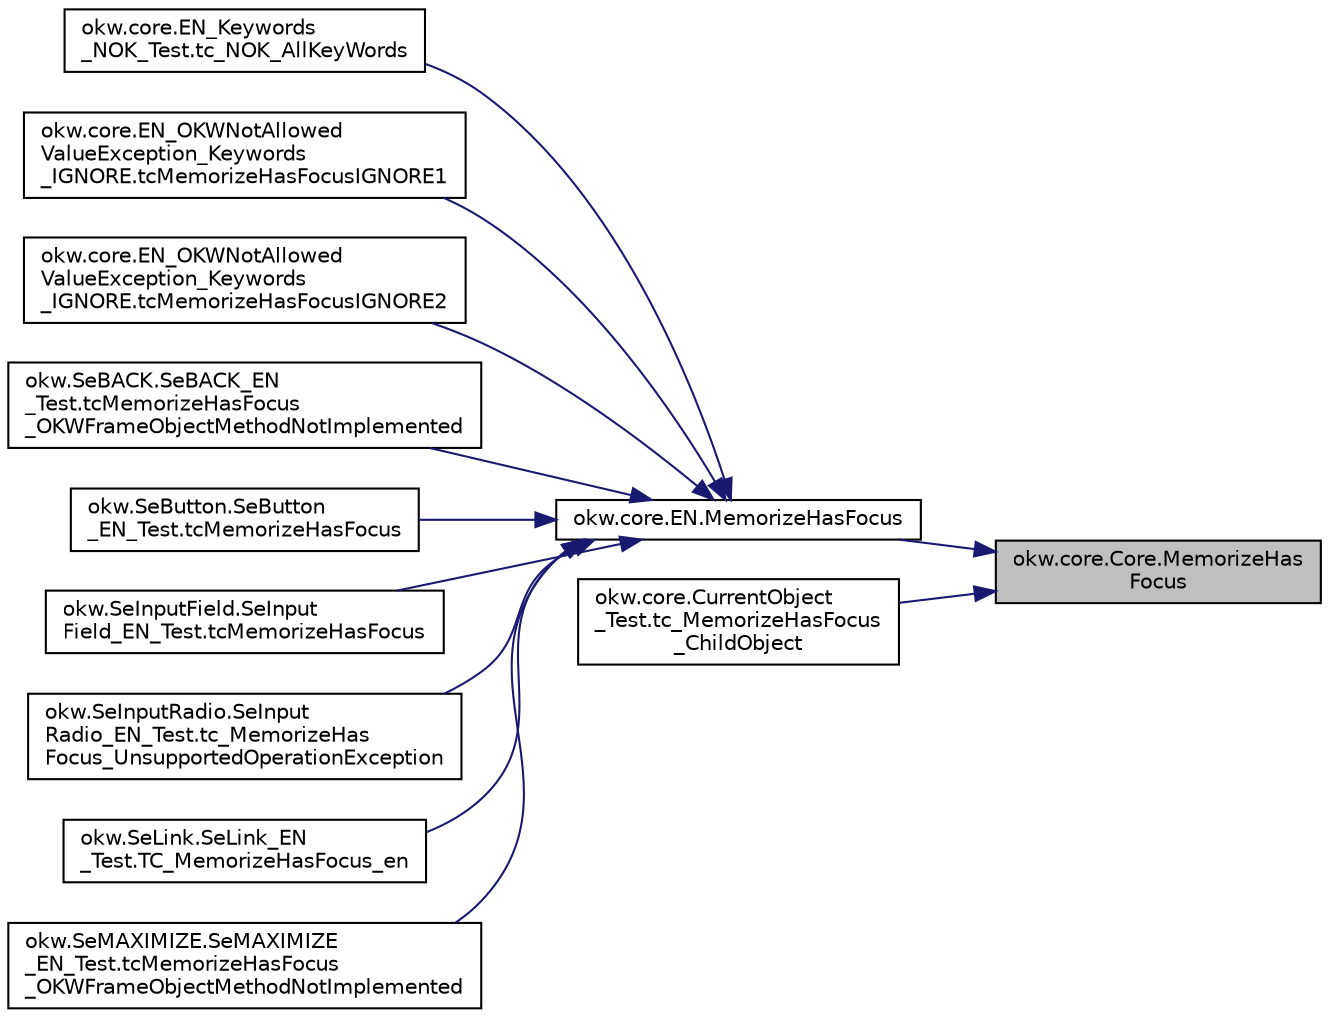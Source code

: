 digraph "okw.core.Core.MemorizeHasFocus"
{
 // INTERACTIVE_SVG=YES
 // LATEX_PDF_SIZE
  edge [fontname="Helvetica",fontsize="10",labelfontname="Helvetica",labelfontsize="10"];
  node [fontname="Helvetica",fontsize="10",shape=record];
  rankdir="RL";
  Node1155 [label="okw.core.Core.MemorizeHas\lFocus",height=0.2,width=0.4,color="black", fillcolor="grey75", style="filled", fontcolor="black",tooltip="Keine Beschreibung zu \"MemorizeHasFocus\" verfügbar."];
  Node1155 -> Node1156 [dir="back",color="midnightblue",fontsize="10",style="solid",fontname="Helvetica"];
  Node1156 [label="okw.core.EN.MemorizeHasFocus",height=0.2,width=0.4,color="black", fillcolor="white", style="filled",URL="$classokw_1_1core_1_1_e_n.html#a93f2db8bf0eff6613fbf2bbbeb9436f0",tooltip="Keine Beschreibung zu \"MemorizeHasFocus\" verfügbar."];
  Node1156 -> Node1157 [dir="back",color="midnightblue",fontsize="10",style="solid",fontname="Helvetica"];
  Node1157 [label="okw.core.EN_Keywords\l_NOK_Test.tc_NOK_AllKeyWords",height=0.2,width=0.4,color="black", fillcolor="white", style="filled",URL="$classokw_1_1core_1_1_e_n___keywords___n_o_k___test.html#a81a960a2341dfb0e27da7871291c84dc",tooltip="Prüft methoden aufruf für einen einfachen Click."];
  Node1156 -> Node1158 [dir="back",color="midnightblue",fontsize="10",style="solid",fontname="Helvetica"];
  Node1158 [label="okw.core.EN_OKWNotAllowed\lValueException_Keywords\l_IGNORE.tcMemorizeHasFocusIGNORE1",height=0.2,width=0.4,color="black", fillcolor="white", style="filled",URL="$classokw_1_1core_1_1_e_n___o_k_w_not_allowed_value_exception___keywords___i_g_n_o_r_e.html#a6fcd85be4c936ba7dd6b1a18d3ff92e0",tooltip="Prüft ob \"${IGNORE} \" die Ausnahme okw.exceptions.OKWNotAllowedValueException auslöst."];
  Node1156 -> Node1159 [dir="back",color="midnightblue",fontsize="10",style="solid",fontname="Helvetica"];
  Node1159 [label="okw.core.EN_OKWNotAllowed\lValueException_Keywords\l_IGNORE.tcMemorizeHasFocusIGNORE2",height=0.2,width=0.4,color="black", fillcolor="white", style="filled",URL="$classokw_1_1core_1_1_e_n___o_k_w_not_allowed_value_exception___keywords___i_g_n_o_r_e.html#a3af95e4551c9e10443801f6c34cc72ff",tooltip="Prüft ob \"\"${IGNORE}${TCN}\" die Ausnahme okw.exceptions.OKWNotAllowedValueException auslöst."];
  Node1156 -> Node1160 [dir="back",color="midnightblue",fontsize="10",style="solid",fontname="Helvetica"];
  Node1160 [label="okw.SeBACK.SeBACK_EN\l_Test.tcMemorizeHasFocus\l_OKWFrameObjectMethodNotImplemented",height=0.2,width=0.4,color="black", fillcolor="white", style="filled",URL="$classokw_1_1_se_b_a_c_k_1_1_se_b_a_c_k___e_n___test.html#a6c552e5a5979756d446b596d1fff577e",tooltip="Teste das Schlüsselwort MemorizeHasFocus( FN, MemKey ) eines SeBACK Prüfen."];
  Node1156 -> Node1161 [dir="back",color="midnightblue",fontsize="10",style="solid",fontname="Helvetica"];
  Node1161 [label="okw.SeButton.SeButton\l_EN_Test.tcMemorizeHasFocus",height=0.2,width=0.4,color="black", fillcolor="white", style="filled",URL="$classokw_1_1_se_button_1_1_se_button___e_n___test.html#a9707ba1526eeda75c8fa41e1e8164aa0",tooltip="Test des Schlüsselwortes MemorizeHasFocus für den GUI-Adapter SeButton."];
  Node1156 -> Node1162 [dir="back",color="midnightblue",fontsize="10",style="solid",fontname="Helvetica"];
  Node1162 [label="okw.SeInputField.SeInput\lField_EN_Test.tcMemorizeHasFocus",height=0.2,width=0.4,color="black", fillcolor="white", style="filled",URL="$classokw_1_1_se_input_field_1_1_se_input_field___e_n___test.html#acd5886595f784cf019869d6ea13e8d01",tooltip="Teste das Schlüsselwort MemorizeHasFocus( FN, MemKey ) eines SeInputText Prüfen."];
  Node1156 -> Node1163 [dir="back",color="midnightblue",fontsize="10",style="solid",fontname="Helvetica"];
  Node1163 [label="okw.SeInputRadio.SeInput\lRadio_EN_Test.tc_MemorizeHas\lFocus_UnsupportedOperationException",height=0.2,width=0.4,color="black", fillcolor="white", style="filled",URL="$classokw_1_1_se_input_radio_1_1_se_input_radio___e_n___test.html#a9416989a5eda857bc38b4446fcff54ec",tooltip="Test des Schlüsselwortes MemorizeHasFocus für den GUI-Adapter SeInputRadio."];
  Node1156 -> Node1164 [dir="back",color="midnightblue",fontsize="10",style="solid",fontname="Helvetica"];
  Node1164 [label="okw.SeLink.SeLink_EN\l_Test.TC_MemorizeHasFocus_en",height=0.2,width=0.4,color="black", fillcolor="white", style="filled",URL="$classokw_1_1_se_link_1_1_se_link___e_n___test.html#a62aa2dfe0475b6579877aa5ef89615c3",tooltip="Prüft die Methode SeLink.MemorizeFocus."];
  Node1156 -> Node1165 [dir="back",color="midnightblue",fontsize="10",style="solid",fontname="Helvetica"];
  Node1165 [label="okw.SeMAXIMIZE.SeMAXIMIZE\l_EN_Test.tcMemorizeHasFocus\l_OKWFrameObjectMethodNotImplemented",height=0.2,width=0.4,color="black", fillcolor="white", style="filled",URL="$classokw_1_1_se_m_a_x_i_m_i_z_e_1_1_se_m_a_x_i_m_i_z_e___e_n___test.html#a9cc8e97f0a2307a57c87fd290d04a538",tooltip="Teste das Schlüsselwort MemorizeHasFocus( FN, MemKey ) eines SeMAXIMIZE Prüfen."];
  Node1155 -> Node1166 [dir="back",color="midnightblue",fontsize="10",style="solid",fontname="Helvetica"];
  Node1166 [label="okw.core.CurrentObject\l_Test.tc_MemorizeHasFocus\l_ChildObject",height=0.2,width=0.4,color="black", fillcolor="white", style="filled",URL="$classokw_1_1core_1_1_current_object___test.html#aea98fdc54d554792ed8cbd78cf297d50",tooltip="Testziel: Prüft den Aufruf der Methode MemorizeHasFocus( FN, MemKey ) im ChildObject."];
}
